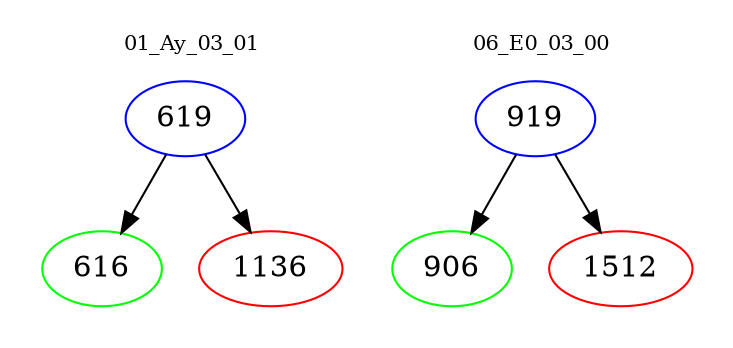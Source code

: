 digraph{
subgraph cluster_0 {
color = white
label = "01_Ay_03_01";
fontsize=10;
T0_619 [label="619", color="blue"]
T0_619 -> T0_616 [color="black"]
T0_616 [label="616", color="green"]
T0_619 -> T0_1136 [color="black"]
T0_1136 [label="1136", color="red"]
}
subgraph cluster_1 {
color = white
label = "06_E0_03_00";
fontsize=10;
T1_919 [label="919", color="blue"]
T1_919 -> T1_906 [color="black"]
T1_906 [label="906", color="green"]
T1_919 -> T1_1512 [color="black"]
T1_1512 [label="1512", color="red"]
}
}
